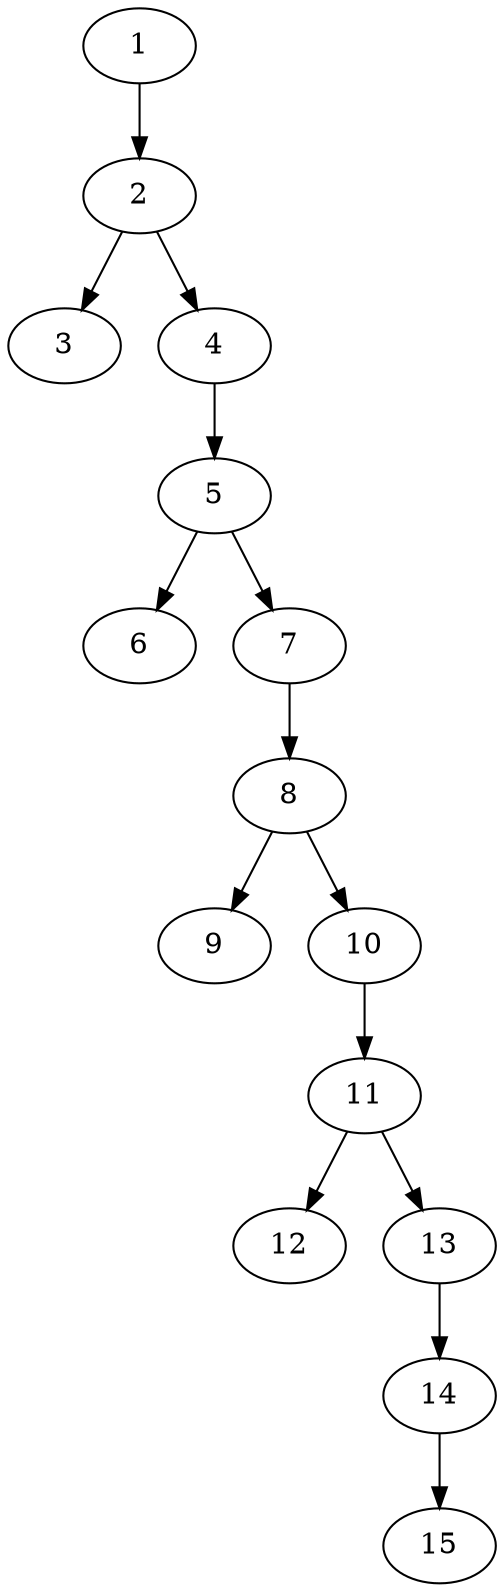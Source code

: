 // DAG (tier=1-easy, mode=compute, n=15, ccr=0.251, fat=0.353, density=0.257, regular=0.735, jump=0.068, mindata=262144, maxdata=2097152)
// DAG automatically generated by daggen at Sun Aug 24 16:33:32 2025
// /home/ermia/Project/Environments/daggen/bin/daggen --dot --ccr 0.251 --fat 0.353 --regular 0.735 --density 0.257 --jump 0.068 --mindata 262144 --maxdata 2097152 -n 15 
digraph G {
  1 [size="8790219151365383", alpha="0.15", expect_size="4395109575682691"]
  1 -> 2 [size ="5116723724288"]
  2 [size="83966079230978", alpha="0.11", expect_size="41983039615489"]
  2 -> 3 [size ="1529486508032"]
  2 -> 4 [size ="1529486508032"]
  3 [size="23247589885773892", alpha="0.05", expect_size="11623794942886946"]
  4 [size="39660434425187", alpha="0.16", expect_size="19830217212593"]
  4 -> 5 [size ="720153608192"]
  5 [size="336306207367737", alpha="0.10", expect_size="168153103683868"]
  5 -> 6 [size ="6570167500800"]
  5 -> 7 [size ="6570167500800"]
  6 [size="219404612933779456", alpha="0.13", expect_size="109702306466889728"]
  7 [size="5753107875537892", alpha="0.14", expect_size="2876553937768946"]
  7 -> 8 [size ="5368709120000"]
  8 [size="181646571689542", alpha="0.11", expect_size="90823285844771"]
  8 -> 9 [size ="4668394569728"]
  8 -> 10 [size ="4668394569728"]
  9 [size="229616673995358208", alpha="0.06", expect_size="114808336997679104"]
  10 [size="84132799516638", alpha="0.13", expect_size="42066399758319"]
  10 -> 11 [size ="2173328949248"]
  11 [size="795876364648448000", alpha="0.08", expect_size="397938182324224000"]
  11 -> 12 [size ="6870479667200"]
  11 -> 13 [size ="6870479667200"]
  12 [size="8985093057853073", alpha="0.18", expect_size="4492546528926536"]
  13 [size="47428333259276112", alpha="0.03", expect_size="23714166629638056"]
  13 -> 14 [size ="31669083963392"]
  14 [size="71328803586048000", alpha="0.08", expect_size="35664401793024000"]
  14 -> 15 [size ="1375941427200"]
  15 [size="20290718203958560", alpha="0.02", expect_size="10145359101979280"]
}